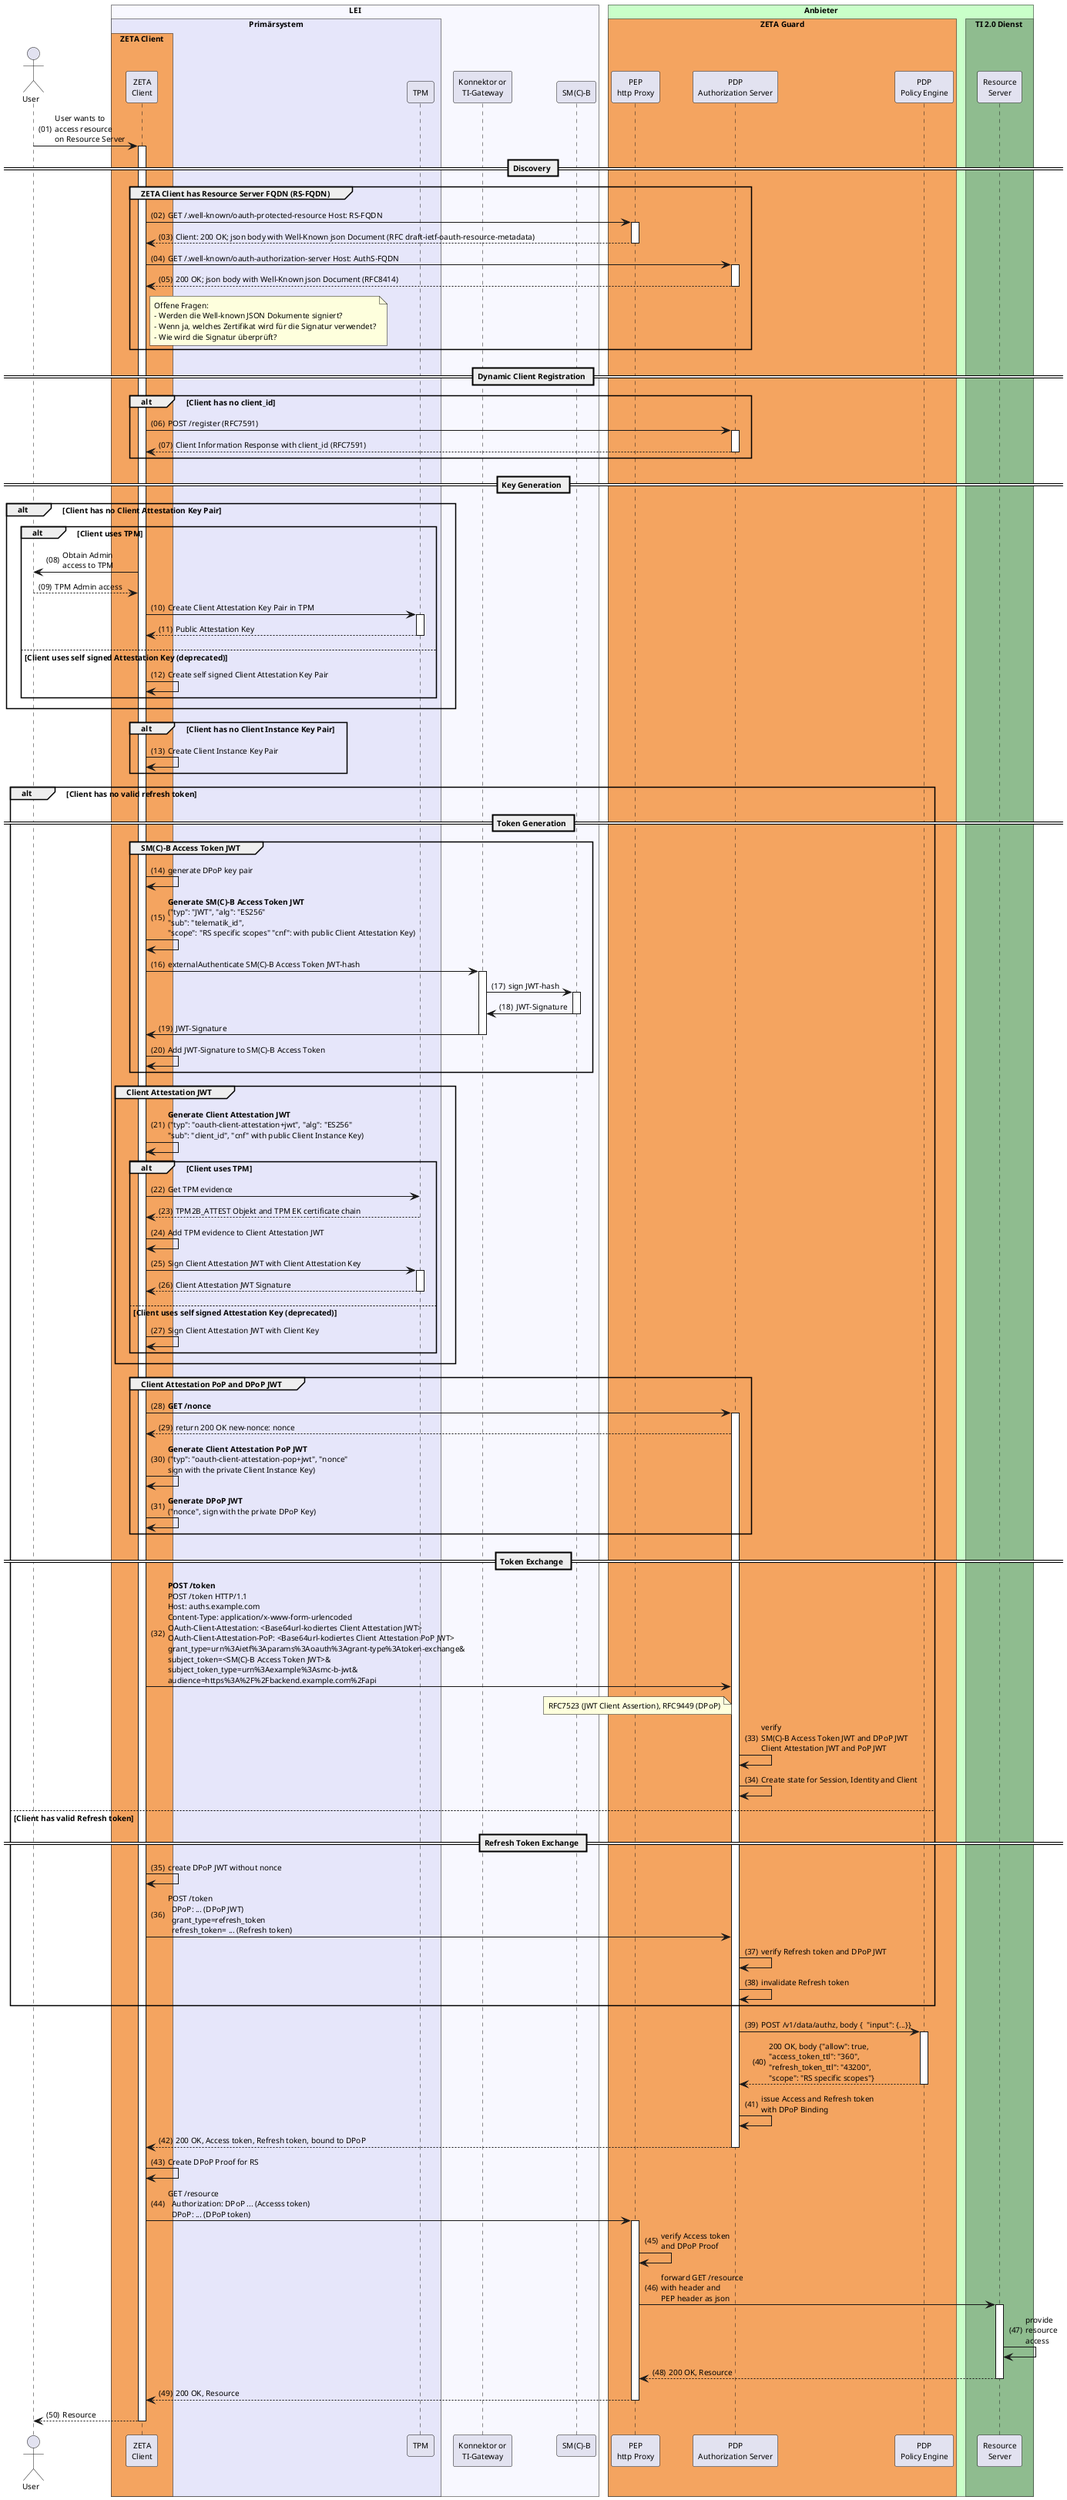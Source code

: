 @startuml "SM-B-Auth-token-exchange"
autonumber "(00)"
skinparam defaultFontSize 10
skinparam defaultFontName Helvetica
skinparam DefaultMonospacedFontName Courier
skinparam lengthAdjust none

!pragma teoz true

Actor User
box "LEI" #GhostWhite
  box "Primärsystem" #Lavender
    box "ZETA Client" #SandyBrown
      participant Client as "ZETA\nClient"
    end box
    participant TPM as "TPM"
  end box
  participant Konnektor as "Konnektor or\nTI-Gateway"
  participant SMB as "SM(C)-B"
end box

box "Anbieter" #TECHNOLOGY
  box "ZETA Guard" #SandyBrown
    participant HP as "PEP\nhttp Proxy"
    participant AuthS as "PDP\nAuthorization Server" 
    participant PE as "PDP\nPolicy Engine"
  end box
    box TI 2.0 Dienst #DarkSeaGreen
      participant RS as "Resource\nServer"
    end box
end box

User -> Client: User wants to\naccess resource\non Resource Server
activate Client

== Discovery ==

group ZETA Client has Resource Server FQDN (RS-FQDN)
  Client -> HP: GET /.well-known/oauth-protected-resource Host: RS-FQDN
  activate HP
  HP --> Client: Client: 200 OK; json body with Well-Known json Document (RFC draft-ietf-oauth-resource-metadata)
  deactivate HP
  Client -> AuthS: GET /.well-known/oauth-authorization-server Host: AuthS-FQDN
  activate AuthS
  AuthS --> Client: 200 OK; json body with Well-Known json Document (RFC8414)
  deactivate AuthS
  
  note right of Client
    Offene Fragen:
    - Werden die Well-known JSON Dokumente signiert?
    - Wenn ja, welches Zertifikat wird für die Signatur verwendet?
    - Wie wird die Signatur überprüft?
  end note

end

== Dynamic Client Registration ==
alt Client has no client_id

  Client -> AuthS: POST /register (RFC7591)
  activate AuthS
  AuthS --> Client: Client Information Response with client_id (RFC7591)
  deactivate AuthS
end

== Key Generation ==

alt Client has no Client Attestation Key Pair
  alt Client uses TPM
    Client -> User: Obtain Admin\naccess to TPM
    User --> Client: TPM Admin access
    Client -> TPM: Create Client Attestation Key Pair in TPM
    activate TPM
    TPM --> Client: Public Attestation Key
    deactivate TPM
  else Client uses self signed Attestation Key (deprecated)
    Client -> Client: Create self signed Client Attestation Key Pair
  end
end
alt Client has no Client Instance Key Pair
  Client -> Client: Create Client Instance Key Pair
end

alt Client has no valid refresh token

== Token Generation ==

  group SM(C)-B Access Token JWT

    Client -> Client: generate DPoP key pair

    Client -> Client: **Generate SM(C)-B Access Token JWT**\n("typ": "JWT", "alg": "ES256"\n"sub": "telematik_id",\n"scope": "RS specific scopes" "cnf": with public Client Attestation Key)
    Client -> Konnektor: externalAuthenticate SM(C)-B Access Token JWT-hash
    activate Konnektor
    Konnektor -> SMB: sign JWT-hash
    activate SMB
    SMB -> Konnektor: JWT-Signature
    deactivate SMB
    Konnektor -> Client: JWT-Signature
    deactivate Konnektor
    Client -> Client: Add JWT-Signature to SM(C)-B Access Token
  end

  group Client Attestation JWT
    Client -> Client: **Generate Client Attestation JWT**\n("typ": "oauth-client-attestation+jwt", "alg": "ES256"\n"sub": "client_id", "cnf" with public Client Instance Key)
    alt Client uses TPM
      Client -> TPM: Get TPM evidence
      TPM --> Client: TPM2B_ATTEST Objekt and TPM EK certificate chain
      Client -> Client: Add TPM evidence to Client Attestation JWT
      Client -> TPM: Sign Client Attestation JWT with Client Attestation Key
      activate TPM
      TPM --> Client: Client Attestation JWT Signature
      deactivate TPM
    else Client uses self signed Attestation Key (deprecated)
      Client -> Client: Sign Client Attestation JWT with Client Key
    end
  end

  group Client Attestation PoP and DPoP JWT
    Client -> AuthS: **GET /nonce**
    activate AuthS
    AuthS --> Client: return 200 OK new-nonce: nonce
    Client -> Client: **Generate Client Attestation PoP JWT**\n("typ": "oauth-client-attestation-pop+jwt", "nonce"\nsign with the private Client Instance Key)
    Client -> Client: **Generate DPoP JWT**\n("nonce", sign with the private DPoP Key)
  end

== Token Exchange ==

Client -> AuthS: **POST /token**\n\
POST /token HTTP/1.1\n\
Host: auths.example.com\n\
Content-Type: application/x-www-form-urlencoded\n\
OAuth-Client-Attestation: <Base64url-kodiertes Client Attestation JWT>\n\
OAuth-Client-Attestation-PoP: <Base64url-kodiertes Client Attestation PoP JWT>\n\
grant_type=urn%3Aietf%3Aparams%3Aoauth%3Agrant-type%3Atoken-exchange&\n\
subject_token=<SM(C)-B Access Token JWT>&\n\
subject_token_type=urn%3Aexample%3Asmc-b-jwt&\n\
audience=https%3A%2F%2Fbackend.example.com%2Fapi


/'
Client -> AuthS: **POST /token**\n\
  Content-Type: application/x-www-form-urlencoded\n\
  DPoP: ... (DPoP JWT)\n\
  grant_type=urn%3Aietf%3Aparams%3Aoauth%3Agrant-type%3Ajwt-bearer\n\
  assertion=eyJh... (Client Assertion JWT)
'/
note left of AuthS
  RFC7523 (JWT Client Assertion), RFC9449 (DPoP)
end note
AuthS -> AuthS: verify\n\
SM(C)-B Access Token JWT and DPoP JWT\n\
Client Attestation JWT and PoP JWT
AuthS -> AuthS: Create state for Session, Identity and Client

else Client has valid Refresh token

== Refresh Token Exchange ==

Client -> Client: create DPoP JWT without nonce
Client -> AuthS: POST /token\n\
  DPoP: ... (DPoP JWT)\n\
  grant_type=refresh_token\n\
  refresh_token= ... (Refresh token)
AuthS -> AuthS: verify Refresh token and DPoP JWT
AuthS -> AuthS: invalidate Refresh token
end

AuthS -> PE: POST /v1/data/authz, body {  "input": {...}} 
activate PE
PE --> AuthS: 200 OK, body {"allow": true,\n\
"access_token_ttl": "360",\n\
"refresh_token_ttl": "43200",\n\
"scope": "RS specific scopes"}
deactivate PE
AuthS -> AuthS: issue Access and Refresh token\nwith DPoP Binding
AuthS --> Client: 200 OK, Access token, Refresh token, bound to DPoP
deactivate AuthS

Client -> Client: Create DPoP Proof for RS
Client -> HP: GET /resource\n\
  Authorization: DPoP ... (Accesss token)\n\
  DPoP: ... (DPoP token)
activate HP
HP -> HP: verify Access token\nand DPoP Proof
HP -> RS: forward GET /resource\n\
with header and\nPEP header as json
activate RS
RS -> RS: provide\nresource\naccess
RS --> HP: 200 OK, Resource
deactivate RS
HP --> Client: 200 OK, Resource
deactivate HP
deactivate RS
Client --> User: Resource
deactivate Client

@enduml